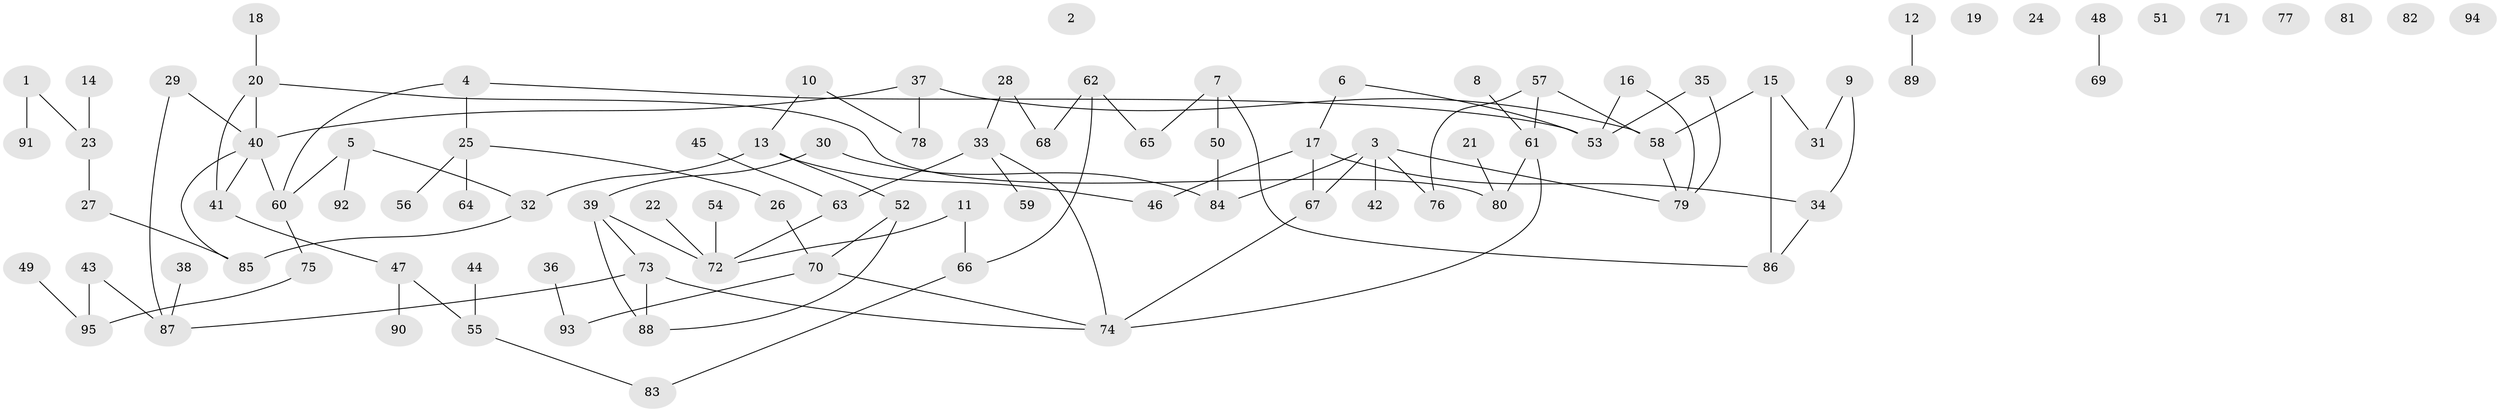 // coarse degree distribution, {1: 0.1774193548387097, 0: 0.16129032258064516, 6: 0.03225806451612903, 5: 0.06451612903225806, 2: 0.20967741935483872, 4: 0.11290322580645161, 3: 0.22580645161290322, 7: 0.016129032258064516}
// Generated by graph-tools (version 1.1) at 2025/41/03/06/25 10:41:25]
// undirected, 95 vertices, 107 edges
graph export_dot {
graph [start="1"]
  node [color=gray90,style=filled];
  1;
  2;
  3;
  4;
  5;
  6;
  7;
  8;
  9;
  10;
  11;
  12;
  13;
  14;
  15;
  16;
  17;
  18;
  19;
  20;
  21;
  22;
  23;
  24;
  25;
  26;
  27;
  28;
  29;
  30;
  31;
  32;
  33;
  34;
  35;
  36;
  37;
  38;
  39;
  40;
  41;
  42;
  43;
  44;
  45;
  46;
  47;
  48;
  49;
  50;
  51;
  52;
  53;
  54;
  55;
  56;
  57;
  58;
  59;
  60;
  61;
  62;
  63;
  64;
  65;
  66;
  67;
  68;
  69;
  70;
  71;
  72;
  73;
  74;
  75;
  76;
  77;
  78;
  79;
  80;
  81;
  82;
  83;
  84;
  85;
  86;
  87;
  88;
  89;
  90;
  91;
  92;
  93;
  94;
  95;
  1 -- 23;
  1 -- 91;
  3 -- 42;
  3 -- 67;
  3 -- 76;
  3 -- 79;
  3 -- 84;
  4 -- 25;
  4 -- 53;
  4 -- 60;
  5 -- 32;
  5 -- 60;
  5 -- 92;
  6 -- 17;
  6 -- 53;
  7 -- 50;
  7 -- 65;
  7 -- 86;
  8 -- 61;
  9 -- 31;
  9 -- 34;
  10 -- 13;
  10 -- 78;
  11 -- 66;
  11 -- 72;
  12 -- 89;
  13 -- 32;
  13 -- 46;
  13 -- 52;
  14 -- 23;
  15 -- 31;
  15 -- 58;
  15 -- 86;
  16 -- 53;
  16 -- 79;
  17 -- 34;
  17 -- 46;
  17 -- 67;
  18 -- 20;
  20 -- 40;
  20 -- 41;
  20 -- 80;
  21 -- 80;
  22 -- 72;
  23 -- 27;
  25 -- 26;
  25 -- 56;
  25 -- 64;
  26 -- 70;
  27 -- 85;
  28 -- 33;
  28 -- 68;
  29 -- 40;
  29 -- 87;
  30 -- 39;
  30 -- 84;
  32 -- 85;
  33 -- 59;
  33 -- 63;
  33 -- 74;
  34 -- 86;
  35 -- 53;
  35 -- 79;
  36 -- 93;
  37 -- 40;
  37 -- 58;
  37 -- 78;
  38 -- 87;
  39 -- 72;
  39 -- 73;
  39 -- 88;
  40 -- 41;
  40 -- 60;
  40 -- 85;
  41 -- 47;
  43 -- 87;
  43 -- 95;
  44 -- 55;
  45 -- 63;
  47 -- 55;
  47 -- 90;
  48 -- 69;
  49 -- 95;
  50 -- 84;
  52 -- 70;
  52 -- 88;
  54 -- 72;
  55 -- 83;
  57 -- 58;
  57 -- 61;
  57 -- 76;
  58 -- 79;
  60 -- 75;
  61 -- 74;
  61 -- 80;
  62 -- 65;
  62 -- 66;
  62 -- 68;
  63 -- 72;
  66 -- 83;
  67 -- 74;
  70 -- 74;
  70 -- 93;
  73 -- 74;
  73 -- 87;
  73 -- 88;
  75 -- 95;
}
